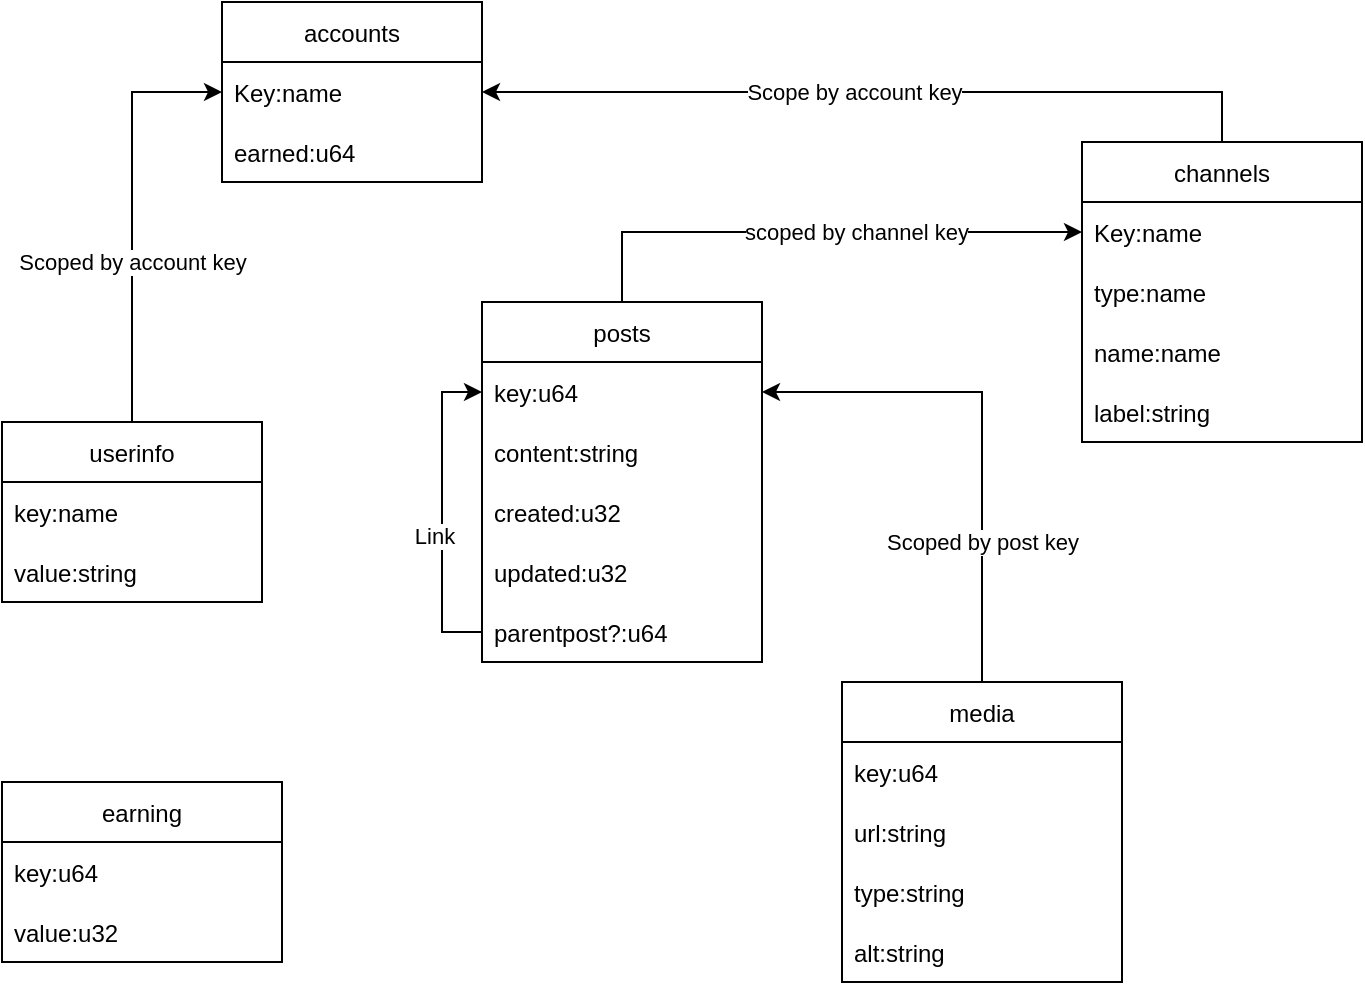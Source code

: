 <mxfile version="20.3.3" type="github">
  <diagram id="ZTWvXyq-GKM8yy_udWXu" name="Page-1">
    <mxGraphModel dx="1106" dy="564" grid="1" gridSize="10" guides="1" tooltips="1" connect="1" arrows="1" fold="1" page="1" pageScale="1" pageWidth="827" pageHeight="1169" math="0" shadow="0">
      <root>
        <mxCell id="0" />
        <mxCell id="1" parent="0" />
        <mxCell id="68Qubpf2alysa6RBHRhq-2" value="accounts" style="swimlane;fontStyle=0;childLayout=stackLayout;horizontal=1;startSize=30;horizontalStack=0;resizeParent=1;resizeParentMax=0;resizeLast=0;collapsible=1;marginBottom=0;" parent="1" vertex="1">
          <mxGeometry x="190" y="130" width="130" height="90" as="geometry" />
        </mxCell>
        <mxCell id="68Qubpf2alysa6RBHRhq-3" value="Key:name" style="text;strokeColor=none;fillColor=none;align=left;verticalAlign=middle;spacingLeft=4;spacingRight=4;overflow=hidden;points=[[0,0.5],[1,0.5]];portConstraint=eastwest;rotatable=0;" parent="68Qubpf2alysa6RBHRhq-2" vertex="1">
          <mxGeometry y="30" width="130" height="30" as="geometry" />
        </mxCell>
        <mxCell id="68Qubpf2alysa6RBHRhq-30" value="earned:u64" style="text;strokeColor=none;fillColor=none;align=left;verticalAlign=middle;spacingLeft=4;spacingRight=4;overflow=hidden;points=[[0,0.5],[1,0.5]];portConstraint=eastwest;rotatable=0;" parent="68Qubpf2alysa6RBHRhq-2" vertex="1">
          <mxGeometry y="60" width="130" height="30" as="geometry" />
        </mxCell>
        <mxCell id="68Qubpf2alysa6RBHRhq-8" style="edgeStyle=orthogonalEdgeStyle;rounded=0;orthogonalLoop=1;jettySize=auto;html=1;exitX=0.5;exitY=0;exitDx=0;exitDy=0;entryX=1;entryY=0.5;entryDx=0;entryDy=0;" parent="1" source="68Qubpf2alysa6RBHRhq-6" target="68Qubpf2alysa6RBHRhq-3" edge="1">
          <mxGeometry relative="1" as="geometry" />
        </mxCell>
        <mxCell id="68Qubpf2alysa6RBHRhq-9" value="Scope by account key" style="edgeLabel;html=1;align=center;verticalAlign=middle;resizable=0;points=[];" parent="68Qubpf2alysa6RBHRhq-8" vertex="1" connectable="0">
          <mxGeometry x="-0.593" y="-2" relative="1" as="geometry">
            <mxPoint x="-129" y="2" as="offset" />
          </mxGeometry>
        </mxCell>
        <mxCell id="68Qubpf2alysa6RBHRhq-6" value="channels" style="swimlane;fontStyle=0;childLayout=stackLayout;horizontal=1;startSize=30;horizontalStack=0;resizeParent=1;resizeParentMax=0;resizeLast=0;collapsible=1;marginBottom=0;" parent="1" vertex="1">
          <mxGeometry x="620" y="200" width="140" height="150" as="geometry" />
        </mxCell>
        <mxCell id="68Qubpf2alysa6RBHRhq-7" value="Key:name" style="text;strokeColor=none;fillColor=none;align=left;verticalAlign=middle;spacingLeft=4;spacingRight=4;overflow=hidden;points=[[0,0.5],[1,0.5]];portConstraint=eastwest;rotatable=0;" parent="68Qubpf2alysa6RBHRhq-6" vertex="1">
          <mxGeometry y="30" width="140" height="30" as="geometry" />
        </mxCell>
        <mxCell id="68Qubpf2alysa6RBHRhq-24" value="type:name" style="text;strokeColor=none;fillColor=none;align=left;verticalAlign=middle;spacingLeft=4;spacingRight=4;overflow=hidden;points=[[0,0.5],[1,0.5]];portConstraint=eastwest;rotatable=0;" parent="68Qubpf2alysa6RBHRhq-6" vertex="1">
          <mxGeometry y="60" width="140" height="30" as="geometry" />
        </mxCell>
        <mxCell id="68Qubpf2alysa6RBHRhq-23" value="name:name" style="text;strokeColor=none;fillColor=none;align=left;verticalAlign=middle;spacingLeft=4;spacingRight=4;overflow=hidden;points=[[0,0.5],[1,0.5]];portConstraint=eastwest;rotatable=0;" parent="68Qubpf2alysa6RBHRhq-6" vertex="1">
          <mxGeometry y="90" width="140" height="30" as="geometry" />
        </mxCell>
        <mxCell id="68Qubpf2alysa6RBHRhq-25" value="label:string" style="text;strokeColor=none;fillColor=none;align=left;verticalAlign=middle;spacingLeft=4;spacingRight=4;overflow=hidden;points=[[0,0.5],[1,0.5]];portConstraint=eastwest;rotatable=0;" parent="68Qubpf2alysa6RBHRhq-6" vertex="1">
          <mxGeometry y="120" width="140" height="30" as="geometry" />
        </mxCell>
        <mxCell id="68Qubpf2alysa6RBHRhq-14" style="edgeStyle=orthogonalEdgeStyle;rounded=0;orthogonalLoop=1;jettySize=auto;html=1;exitX=0.5;exitY=0;exitDx=0;exitDy=0;entryX=0;entryY=0.5;entryDx=0;entryDy=0;" parent="1" source="68Qubpf2alysa6RBHRhq-10" target="68Qubpf2alysa6RBHRhq-3" edge="1">
          <mxGeometry relative="1" as="geometry">
            <Array as="points">
              <mxPoint x="145" y="175" />
            </Array>
          </mxGeometry>
        </mxCell>
        <mxCell id="68Qubpf2alysa6RBHRhq-15" value="Scoped by account key" style="edgeLabel;html=1;align=center;verticalAlign=middle;resizable=0;points=[];" parent="68Qubpf2alysa6RBHRhq-14" vertex="1" connectable="0">
          <mxGeometry x="-0.047" y="-1" relative="1" as="geometry">
            <mxPoint x="-1" y="20" as="offset" />
          </mxGeometry>
        </mxCell>
        <mxCell id="68Qubpf2alysa6RBHRhq-10" value="userinfo" style="swimlane;fontStyle=0;childLayout=stackLayout;horizontal=1;startSize=30;horizontalStack=0;resizeParent=1;resizeParentMax=0;resizeLast=0;collapsible=1;marginBottom=0;" parent="1" vertex="1">
          <mxGeometry x="80" y="340" width="130" height="90" as="geometry" />
        </mxCell>
        <mxCell id="68Qubpf2alysa6RBHRhq-11" value="key:name" style="text;strokeColor=none;fillColor=none;align=left;verticalAlign=middle;spacingLeft=4;spacingRight=4;overflow=hidden;points=[[0,0.5],[1,0.5]];portConstraint=eastwest;rotatable=0;" parent="68Qubpf2alysa6RBHRhq-10" vertex="1">
          <mxGeometry y="30" width="130" height="30" as="geometry" />
        </mxCell>
        <mxCell id="68Qubpf2alysa6RBHRhq-12" value="value:string" style="text;strokeColor=none;fillColor=none;align=left;verticalAlign=middle;spacingLeft=4;spacingRight=4;overflow=hidden;points=[[0,0.5],[1,0.5]];portConstraint=eastwest;rotatable=0;" parent="68Qubpf2alysa6RBHRhq-10" vertex="1">
          <mxGeometry y="60" width="130" height="30" as="geometry" />
        </mxCell>
        <mxCell id="68Qubpf2alysa6RBHRhq-28" style="edgeStyle=orthogonalEdgeStyle;rounded=0;orthogonalLoop=1;jettySize=auto;html=1;exitX=0.5;exitY=0;exitDx=0;exitDy=0;entryX=0;entryY=0.5;entryDx=0;entryDy=0;" parent="1" source="68Qubpf2alysa6RBHRhq-16" target="68Qubpf2alysa6RBHRhq-7" edge="1">
          <mxGeometry relative="1" as="geometry" />
        </mxCell>
        <mxCell id="68Qubpf2alysa6RBHRhq-29" value="scoped by channel key" style="edgeLabel;html=1;align=center;verticalAlign=middle;resizable=0;points=[];" parent="68Qubpf2alysa6RBHRhq-28" vertex="1" connectable="0">
          <mxGeometry x="0.324" y="-2" relative="1" as="geometry">
            <mxPoint x="-24" y="-2" as="offset" />
          </mxGeometry>
        </mxCell>
        <mxCell id="68Qubpf2alysa6RBHRhq-16" value="posts" style="swimlane;fontStyle=0;childLayout=stackLayout;horizontal=1;startSize=30;horizontalStack=0;resizeParent=1;resizeParentMax=0;resizeLast=0;collapsible=1;marginBottom=0;" parent="1" vertex="1">
          <mxGeometry x="320" y="280" width="140" height="180" as="geometry" />
        </mxCell>
        <mxCell id="68Qubpf2alysa6RBHRhq-17" value="key:u64" style="text;strokeColor=none;fillColor=none;align=left;verticalAlign=middle;spacingLeft=4;spacingRight=4;overflow=hidden;points=[[0,0.5],[1,0.5]];portConstraint=eastwest;rotatable=0;" parent="68Qubpf2alysa6RBHRhq-16" vertex="1">
          <mxGeometry y="30" width="140" height="30" as="geometry" />
        </mxCell>
        <mxCell id="68Qubpf2alysa6RBHRhq-18" value="content:string" style="text;strokeColor=none;fillColor=none;align=left;verticalAlign=middle;spacingLeft=4;spacingRight=4;overflow=hidden;points=[[0,0.5],[1,0.5]];portConstraint=eastwest;rotatable=0;" parent="68Qubpf2alysa6RBHRhq-16" vertex="1">
          <mxGeometry y="60" width="140" height="30" as="geometry" />
        </mxCell>
        <mxCell id="68Qubpf2alysa6RBHRhq-19" value="created:u32" style="text;strokeColor=none;fillColor=none;align=left;verticalAlign=middle;spacingLeft=4;spacingRight=4;overflow=hidden;points=[[0,0.5],[1,0.5]];portConstraint=eastwest;rotatable=0;" parent="68Qubpf2alysa6RBHRhq-16" vertex="1">
          <mxGeometry y="90" width="140" height="30" as="geometry" />
        </mxCell>
        <mxCell id="68Qubpf2alysa6RBHRhq-20" value="updated:u32" style="text;strokeColor=none;fillColor=none;align=left;verticalAlign=middle;spacingLeft=4;spacingRight=4;overflow=hidden;points=[[0,0.5],[1,0.5]];portConstraint=eastwest;rotatable=0;" parent="68Qubpf2alysa6RBHRhq-16" vertex="1">
          <mxGeometry y="120" width="140" height="30" as="geometry" />
        </mxCell>
        <mxCell id="68Qubpf2alysa6RBHRhq-22" style="edgeStyle=orthogonalEdgeStyle;rounded=0;orthogonalLoop=1;jettySize=auto;html=1;exitX=0;exitY=0.5;exitDx=0;exitDy=0;entryX=0;entryY=0.5;entryDx=0;entryDy=0;" parent="68Qubpf2alysa6RBHRhq-16" source="68Qubpf2alysa6RBHRhq-21" target="68Qubpf2alysa6RBHRhq-17" edge="1">
          <mxGeometry relative="1" as="geometry" />
        </mxCell>
        <mxCell id="kfMHzAUpJvRQcDuDT-Uy-1" value="Link" style="edgeLabel;html=1;align=center;verticalAlign=middle;resizable=0;points=[];" vertex="1" connectable="0" parent="68Qubpf2alysa6RBHRhq-22">
          <mxGeometry x="-0.15" y="4" relative="1" as="geometry">
            <mxPoint as="offset" />
          </mxGeometry>
        </mxCell>
        <mxCell id="68Qubpf2alysa6RBHRhq-21" value="parentpost?:u64" style="text;strokeColor=none;fillColor=none;align=left;verticalAlign=middle;spacingLeft=4;spacingRight=4;overflow=hidden;points=[[0,0.5],[1,0.5]];portConstraint=eastwest;rotatable=0;" parent="68Qubpf2alysa6RBHRhq-16" vertex="1">
          <mxGeometry y="150" width="140" height="30" as="geometry" />
        </mxCell>
        <mxCell id="kfMHzAUpJvRQcDuDT-Uy-11" style="edgeStyle=orthogonalEdgeStyle;rounded=0;orthogonalLoop=1;jettySize=auto;html=1;exitX=0.5;exitY=0;exitDx=0;exitDy=0;entryX=1;entryY=0.5;entryDx=0;entryDy=0;" edge="1" parent="1" source="kfMHzAUpJvRQcDuDT-Uy-2" target="68Qubpf2alysa6RBHRhq-17">
          <mxGeometry relative="1" as="geometry" />
        </mxCell>
        <mxCell id="kfMHzAUpJvRQcDuDT-Uy-12" value="Scoped by post key" style="edgeLabel;html=1;align=center;verticalAlign=middle;resizable=0;points=[];" vertex="1" connectable="0" parent="kfMHzAUpJvRQcDuDT-Uy-11">
          <mxGeometry x="0.608" y="4" relative="1" as="geometry">
            <mxPoint x="60" y="71" as="offset" />
          </mxGeometry>
        </mxCell>
        <mxCell id="kfMHzAUpJvRQcDuDT-Uy-2" value="media" style="swimlane;fontStyle=0;childLayout=stackLayout;horizontal=1;startSize=30;horizontalStack=0;resizeParent=1;resizeParentMax=0;resizeLast=0;collapsible=1;marginBottom=0;" vertex="1" parent="1">
          <mxGeometry x="500" y="470" width="140" height="150" as="geometry" />
        </mxCell>
        <mxCell id="kfMHzAUpJvRQcDuDT-Uy-3" value="key:u64" style="text;strokeColor=none;fillColor=none;align=left;verticalAlign=middle;spacingLeft=4;spacingRight=4;overflow=hidden;points=[[0,0.5],[1,0.5]];portConstraint=eastwest;rotatable=0;" vertex="1" parent="kfMHzAUpJvRQcDuDT-Uy-2">
          <mxGeometry y="30" width="140" height="30" as="geometry" />
        </mxCell>
        <mxCell id="kfMHzAUpJvRQcDuDT-Uy-4" value="url:string" style="text;strokeColor=none;fillColor=none;align=left;verticalAlign=middle;spacingLeft=4;spacingRight=4;overflow=hidden;points=[[0,0.5],[1,0.5]];portConstraint=eastwest;rotatable=0;" vertex="1" parent="kfMHzAUpJvRQcDuDT-Uy-2">
          <mxGeometry y="60" width="140" height="30" as="geometry" />
        </mxCell>
        <mxCell id="kfMHzAUpJvRQcDuDT-Uy-5" value="type:string" style="text;strokeColor=none;fillColor=none;align=left;verticalAlign=middle;spacingLeft=4;spacingRight=4;overflow=hidden;points=[[0,0.5],[1,0.5]];portConstraint=eastwest;rotatable=0;" vertex="1" parent="kfMHzAUpJvRQcDuDT-Uy-2">
          <mxGeometry y="90" width="140" height="30" as="geometry" />
        </mxCell>
        <mxCell id="kfMHzAUpJvRQcDuDT-Uy-10" value="alt:string" style="text;strokeColor=none;fillColor=none;align=left;verticalAlign=middle;spacingLeft=4;spacingRight=4;overflow=hidden;points=[[0,0.5],[1,0.5]];portConstraint=eastwest;rotatable=0;" vertex="1" parent="kfMHzAUpJvRQcDuDT-Uy-2">
          <mxGeometry y="120" width="140" height="30" as="geometry" />
        </mxCell>
        <mxCell id="kfMHzAUpJvRQcDuDT-Uy-13" value="earning" style="swimlane;fontStyle=0;childLayout=stackLayout;horizontal=1;startSize=30;horizontalStack=0;resizeParent=1;resizeParentMax=0;resizeLast=0;collapsible=1;marginBottom=0;" vertex="1" parent="1">
          <mxGeometry x="80" y="520" width="140" height="90" as="geometry" />
        </mxCell>
        <mxCell id="kfMHzAUpJvRQcDuDT-Uy-14" value="key:u64" style="text;strokeColor=none;fillColor=none;align=left;verticalAlign=middle;spacingLeft=4;spacingRight=4;overflow=hidden;points=[[0,0.5],[1,0.5]];portConstraint=eastwest;rotatable=0;" vertex="1" parent="kfMHzAUpJvRQcDuDT-Uy-13">
          <mxGeometry y="30" width="140" height="30" as="geometry" />
        </mxCell>
        <mxCell id="kfMHzAUpJvRQcDuDT-Uy-15" value="value:u32" style="text;strokeColor=none;fillColor=none;align=left;verticalAlign=middle;spacingLeft=4;spacingRight=4;overflow=hidden;points=[[0,0.5],[1,0.5]];portConstraint=eastwest;rotatable=0;" vertex="1" parent="kfMHzAUpJvRQcDuDT-Uy-13">
          <mxGeometry y="60" width="140" height="30" as="geometry" />
        </mxCell>
      </root>
    </mxGraphModel>
  </diagram>
</mxfile>
